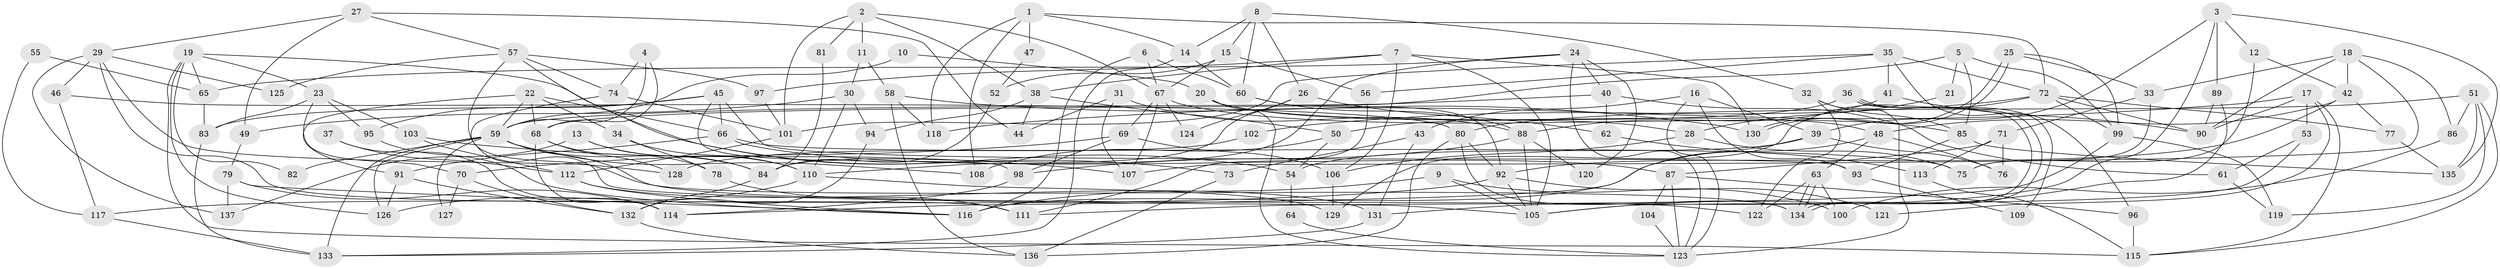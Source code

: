 // coarse degree distribution, {5: 0.18181818181818182, 6: 0.125, 8: 0.06818181818181818, 12: 0.011363636363636364, 4: 0.1590909090909091, 3: 0.17045454545454544, 7: 0.1590909090909091, 2: 0.09090909090909091, 9: 0.022727272727272728, 1: 0.011363636363636364}
// Generated by graph-tools (version 1.1) at 2025/23/03/03/25 07:23:58]
// undirected, 137 vertices, 274 edges
graph export_dot {
graph [start="1"]
  node [color=gray90,style=filled];
  1;
  2;
  3;
  4;
  5;
  6;
  7;
  8;
  9;
  10;
  11;
  12;
  13;
  14;
  15;
  16;
  17;
  18;
  19;
  20;
  21;
  22;
  23;
  24;
  25;
  26;
  27;
  28;
  29;
  30;
  31;
  32;
  33;
  34;
  35;
  36;
  37;
  38;
  39;
  40;
  41;
  42;
  43;
  44;
  45;
  46;
  47;
  48;
  49;
  50;
  51;
  52;
  53;
  54;
  55;
  56;
  57;
  58;
  59;
  60;
  61;
  62;
  63;
  64;
  65;
  66;
  67;
  68;
  69;
  70;
  71;
  72;
  73;
  74;
  75;
  76;
  77;
  78;
  79;
  80;
  81;
  82;
  83;
  84;
  85;
  86;
  87;
  88;
  89;
  90;
  91;
  92;
  93;
  94;
  95;
  96;
  97;
  98;
  99;
  100;
  101;
  102;
  103;
  104;
  105;
  106;
  107;
  108;
  109;
  110;
  111;
  112;
  113;
  114;
  115;
  116;
  117;
  118;
  119;
  120;
  121;
  122;
  123;
  124;
  125;
  126;
  127;
  128;
  129;
  130;
  131;
  132;
  133;
  134;
  135;
  136;
  137;
  1 -- 14;
  1 -- 72;
  1 -- 47;
  1 -- 108;
  1 -- 118;
  2 -- 67;
  2 -- 38;
  2 -- 11;
  2 -- 81;
  2 -- 101;
  3 -- 131;
  3 -- 135;
  3 -- 12;
  3 -- 39;
  3 -- 89;
  4 -- 74;
  4 -- 68;
  4 -- 59;
  5 -- 85;
  5 -- 68;
  5 -- 21;
  5 -- 99;
  6 -- 60;
  6 -- 116;
  6 -- 67;
  7 -- 38;
  7 -- 130;
  7 -- 97;
  7 -- 105;
  7 -- 106;
  8 -- 15;
  8 -- 32;
  8 -- 14;
  8 -- 26;
  8 -- 60;
  9 -- 105;
  9 -- 116;
  9 -- 100;
  10 -- 20;
  10 -- 59;
  11 -- 58;
  11 -- 30;
  12 -- 42;
  12 -- 75;
  13 -- 137;
  13 -- 110;
  13 -- 84;
  14 -- 60;
  14 -- 133;
  15 -- 56;
  15 -- 67;
  15 -- 52;
  16 -- 93;
  16 -- 39;
  16 -- 43;
  16 -- 123;
  17 -- 90;
  17 -- 53;
  17 -- 115;
  17 -- 118;
  17 -- 121;
  18 -- 90;
  18 -- 107;
  18 -- 33;
  18 -- 42;
  18 -- 86;
  19 -- 23;
  19 -- 126;
  19 -- 54;
  19 -- 65;
  19 -- 82;
  19 -- 115;
  20 -- 28;
  20 -- 48;
  20 -- 123;
  21 -- 28;
  22 -- 91;
  22 -- 59;
  22 -- 34;
  22 -- 66;
  22 -- 68;
  23 -- 70;
  23 -- 83;
  23 -- 95;
  23 -- 103;
  24 -- 123;
  24 -- 65;
  24 -- 40;
  24 -- 110;
  24 -- 120;
  25 -- 130;
  25 -- 130;
  25 -- 33;
  25 -- 99;
  26 -- 62;
  26 -- 84;
  26 -- 124;
  27 -- 57;
  27 -- 49;
  27 -- 29;
  27 -- 44;
  28 -- 106;
  28 -- 75;
  29 -- 111;
  29 -- 46;
  29 -- 125;
  29 -- 128;
  29 -- 137;
  30 -- 110;
  30 -- 49;
  30 -- 94;
  31 -- 107;
  31 -- 88;
  31 -- 44;
  32 -- 123;
  32 -- 122;
  32 -- 85;
  33 -- 75;
  33 -- 71;
  34 -- 110;
  34 -- 78;
  35 -- 41;
  35 -- 96;
  35 -- 56;
  35 -- 72;
  35 -- 101;
  36 -- 50;
  36 -- 134;
  36 -- 134;
  36 -- 109;
  37 -- 112;
  37 -- 114;
  38 -- 94;
  38 -- 44;
  38 -- 50;
  39 -- 54;
  39 -- 76;
  39 -- 116;
  40 -- 59;
  40 -- 61;
  40 -- 62;
  41 -- 88;
  41 -- 90;
  42 -- 92;
  42 -- 48;
  42 -- 77;
  43 -- 73;
  43 -- 131;
  45 -- 66;
  45 -- 95;
  45 -- 83;
  45 -- 93;
  45 -- 98;
  46 -- 80;
  46 -- 117;
  47 -- 52;
  48 -- 63;
  48 -- 76;
  48 -- 114;
  49 -- 79;
  50 -- 108;
  50 -- 54;
  51 -- 115;
  51 -- 80;
  51 -- 86;
  51 -- 119;
  51 -- 135;
  52 -- 84;
  53 -- 61;
  53 -- 105;
  54 -- 64;
  55 -- 117;
  55 -- 65;
  56 -- 111;
  57 -- 134;
  57 -- 97;
  57 -- 73;
  57 -- 74;
  57 -- 125;
  58 -- 118;
  58 -- 136;
  58 -- 130;
  59 -- 84;
  59 -- 82;
  59 -- 108;
  59 -- 122;
  59 -- 126;
  59 -- 127;
  59 -- 133;
  60 -- 92;
  60 -- 88;
  61 -- 119;
  62 -- 113;
  63 -- 100;
  63 -- 134;
  63 -- 134;
  63 -- 122;
  64 -- 123;
  65 -- 83;
  66 -- 87;
  66 -- 75;
  66 -- 91;
  67 -- 85;
  67 -- 69;
  67 -- 107;
  67 -- 124;
  68 -- 114;
  68 -- 78;
  68 -- 128;
  69 -- 98;
  69 -- 70;
  69 -- 106;
  70 -- 132;
  70 -- 127;
  71 -- 76;
  71 -- 87;
  71 -- 113;
  72 -- 99;
  72 -- 77;
  72 -- 90;
  72 -- 102;
  72 -- 129;
  73 -- 136;
  74 -- 101;
  74 -- 105;
  77 -- 135;
  78 -- 111;
  79 -- 114;
  79 -- 116;
  79 -- 137;
  80 -- 134;
  80 -- 92;
  80 -- 136;
  81 -- 84;
  83 -- 133;
  84 -- 132;
  85 -- 135;
  85 -- 93;
  86 -- 100;
  87 -- 123;
  87 -- 96;
  87 -- 104;
  88 -- 105;
  88 -- 98;
  88 -- 120;
  89 -- 105;
  89 -- 90;
  91 -- 126;
  91 -- 132;
  92 -- 117;
  92 -- 105;
  92 -- 121;
  93 -- 109;
  94 -- 132;
  95 -- 116;
  96 -- 115;
  97 -- 101;
  98 -- 114;
  99 -- 111;
  99 -- 119;
  101 -- 112;
  102 -- 128;
  103 -- 112;
  103 -- 107;
  104 -- 123;
  106 -- 129;
  110 -- 129;
  110 -- 126;
  112 -- 131;
  112 -- 116;
  113 -- 115;
  117 -- 133;
  131 -- 133;
  132 -- 136;
}
